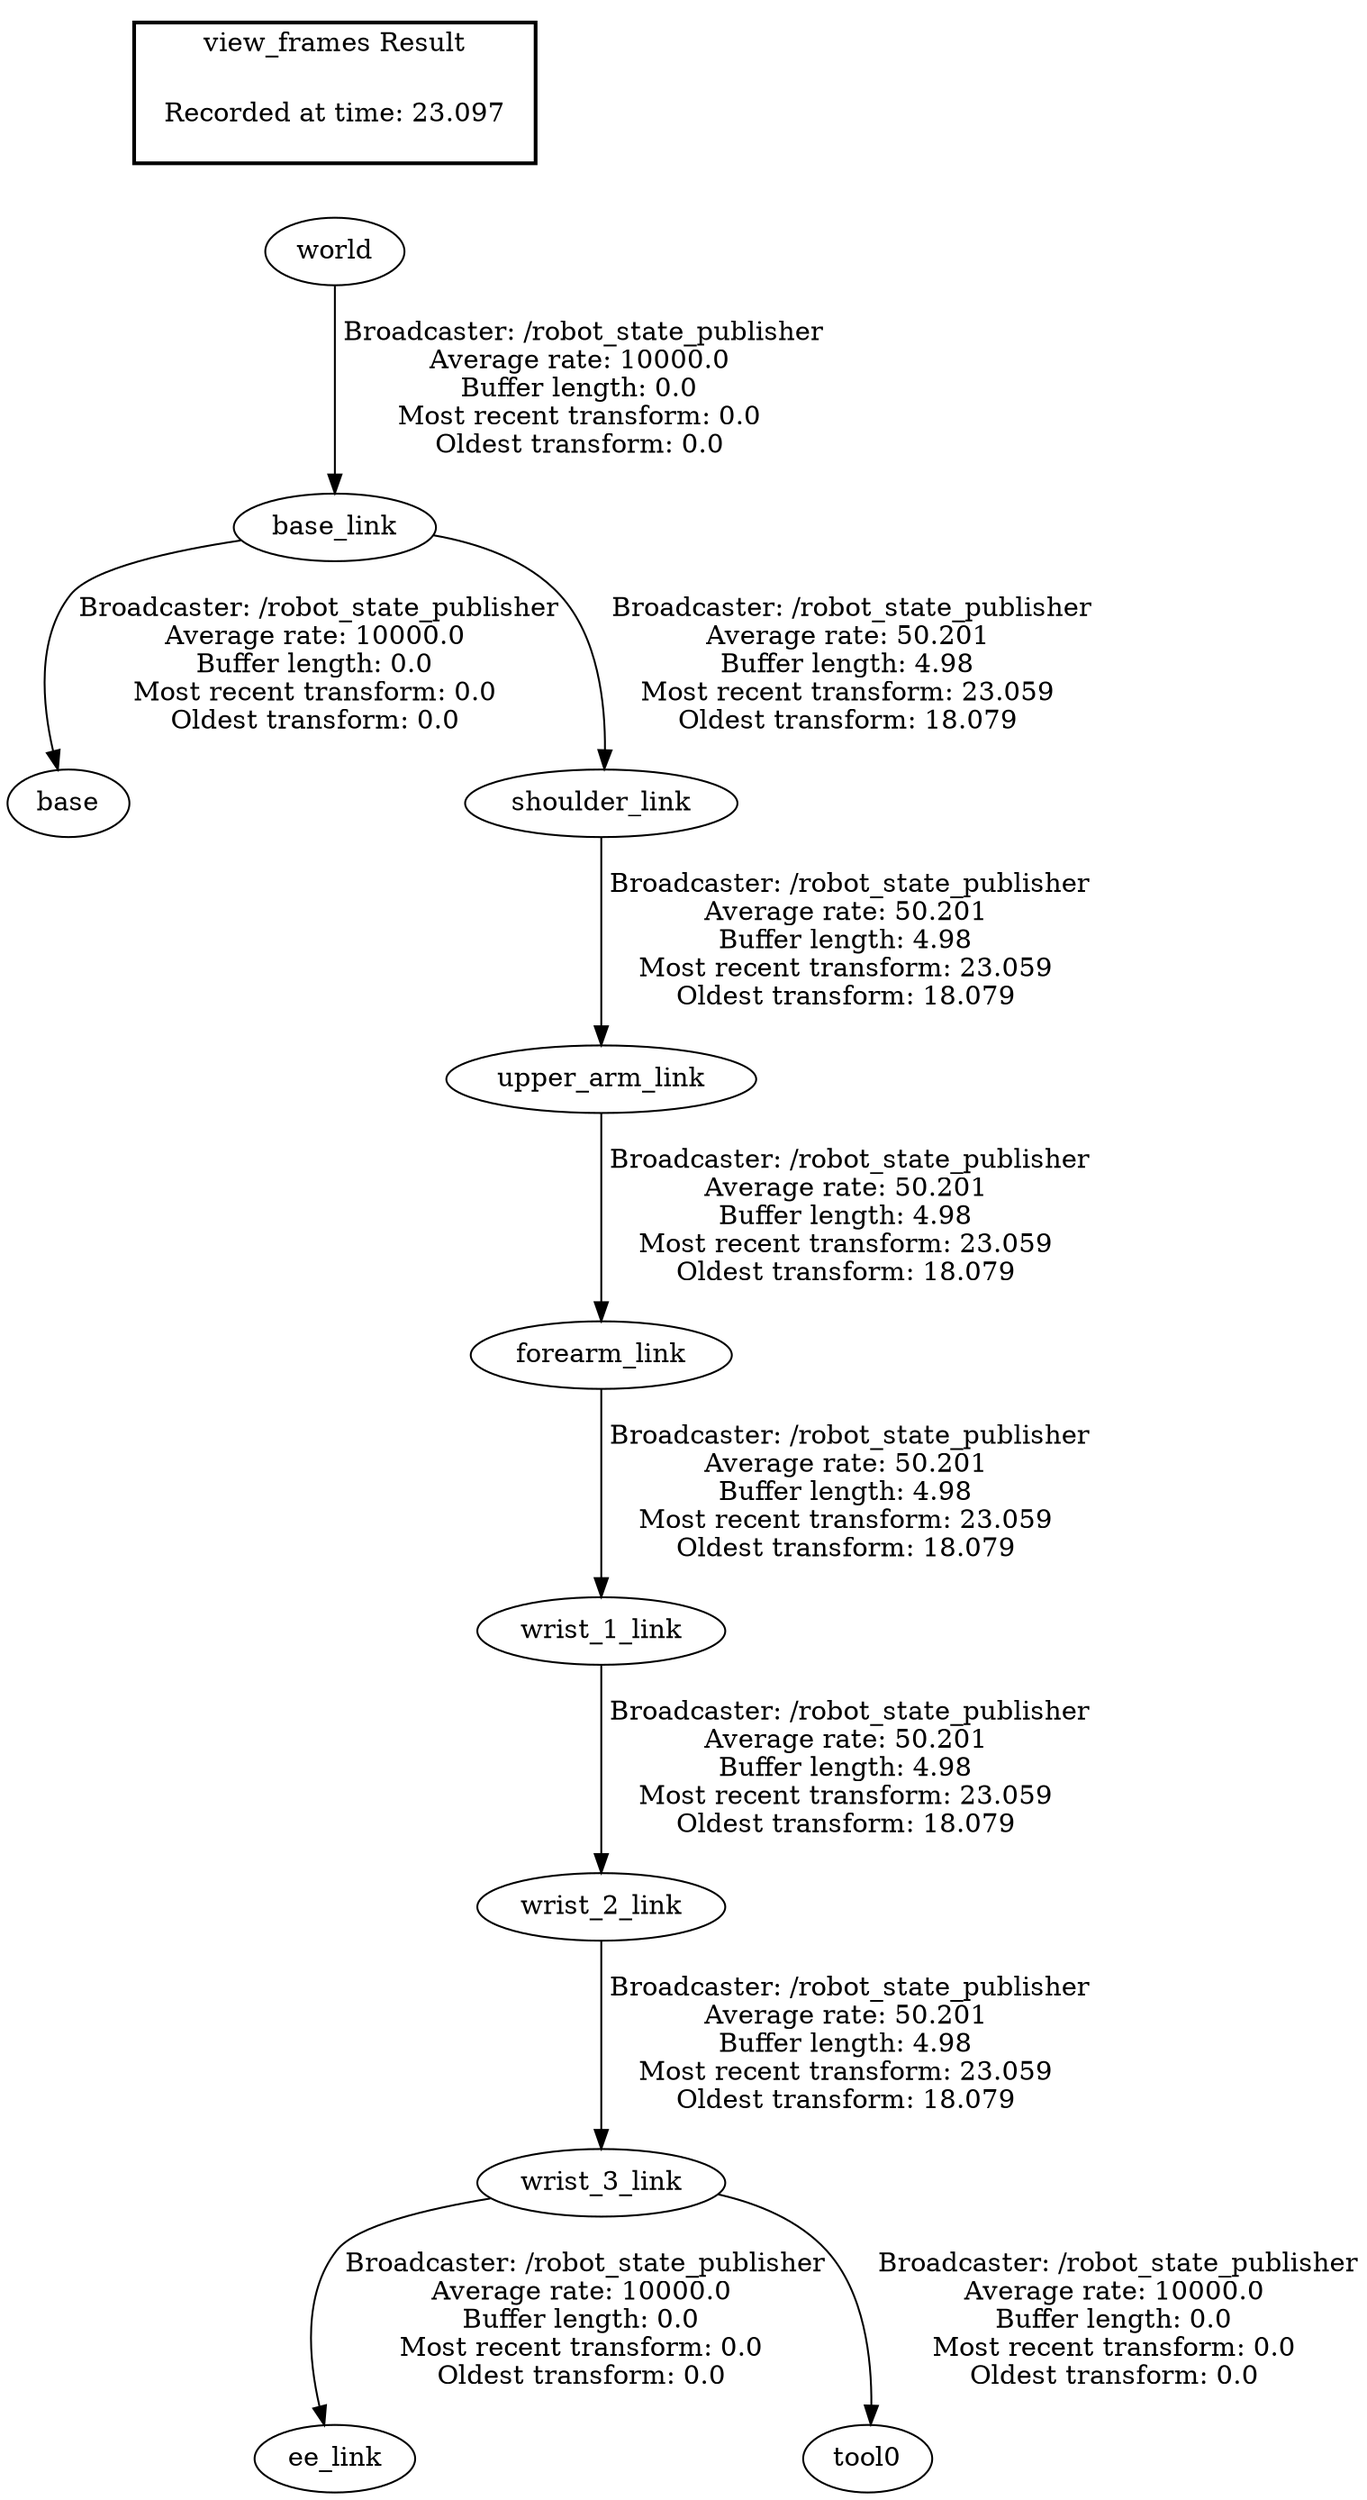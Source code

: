 digraph G {
"base_link" -> "base"[label=" Broadcaster: /robot_state_publisher\nAverage rate: 10000.0\nBuffer length: 0.0\nMost recent transform: 0.0\nOldest transform: 0.0\n"];
"world" -> "base_link"[label=" Broadcaster: /robot_state_publisher\nAverage rate: 10000.0\nBuffer length: 0.0\nMost recent transform: 0.0\nOldest transform: 0.0\n"];
"wrist_3_link" -> "ee_link"[label=" Broadcaster: /robot_state_publisher\nAverage rate: 10000.0\nBuffer length: 0.0\nMost recent transform: 0.0\nOldest transform: 0.0\n"];
"wrist_2_link" -> "wrist_3_link"[label=" Broadcaster: /robot_state_publisher\nAverage rate: 50.201\nBuffer length: 4.98\nMost recent transform: 23.059\nOldest transform: 18.079\n"];
"wrist_3_link" -> "tool0"[label=" Broadcaster: /robot_state_publisher\nAverage rate: 10000.0\nBuffer length: 0.0\nMost recent transform: 0.0\nOldest transform: 0.0\n"];
"upper_arm_link" -> "forearm_link"[label=" Broadcaster: /robot_state_publisher\nAverage rate: 50.201\nBuffer length: 4.98\nMost recent transform: 23.059\nOldest transform: 18.079\n"];
"shoulder_link" -> "upper_arm_link"[label=" Broadcaster: /robot_state_publisher\nAverage rate: 50.201\nBuffer length: 4.98\nMost recent transform: 23.059\nOldest transform: 18.079\n"];
"base_link" -> "shoulder_link"[label=" Broadcaster: /robot_state_publisher\nAverage rate: 50.201\nBuffer length: 4.98\nMost recent transform: 23.059\nOldest transform: 18.079\n"];
"forearm_link" -> "wrist_1_link"[label=" Broadcaster: /robot_state_publisher\nAverage rate: 50.201\nBuffer length: 4.98\nMost recent transform: 23.059\nOldest transform: 18.079\n"];
"wrist_1_link" -> "wrist_2_link"[label=" Broadcaster: /robot_state_publisher\nAverage rate: 50.201\nBuffer length: 4.98\nMost recent transform: 23.059\nOldest transform: 18.079\n"];
edge [style=invis];
 subgraph cluster_legend { style=bold; color=black; label ="view_frames Result";
"Recorded at time: 23.097"[ shape=plaintext ] ;
}->"world";
}